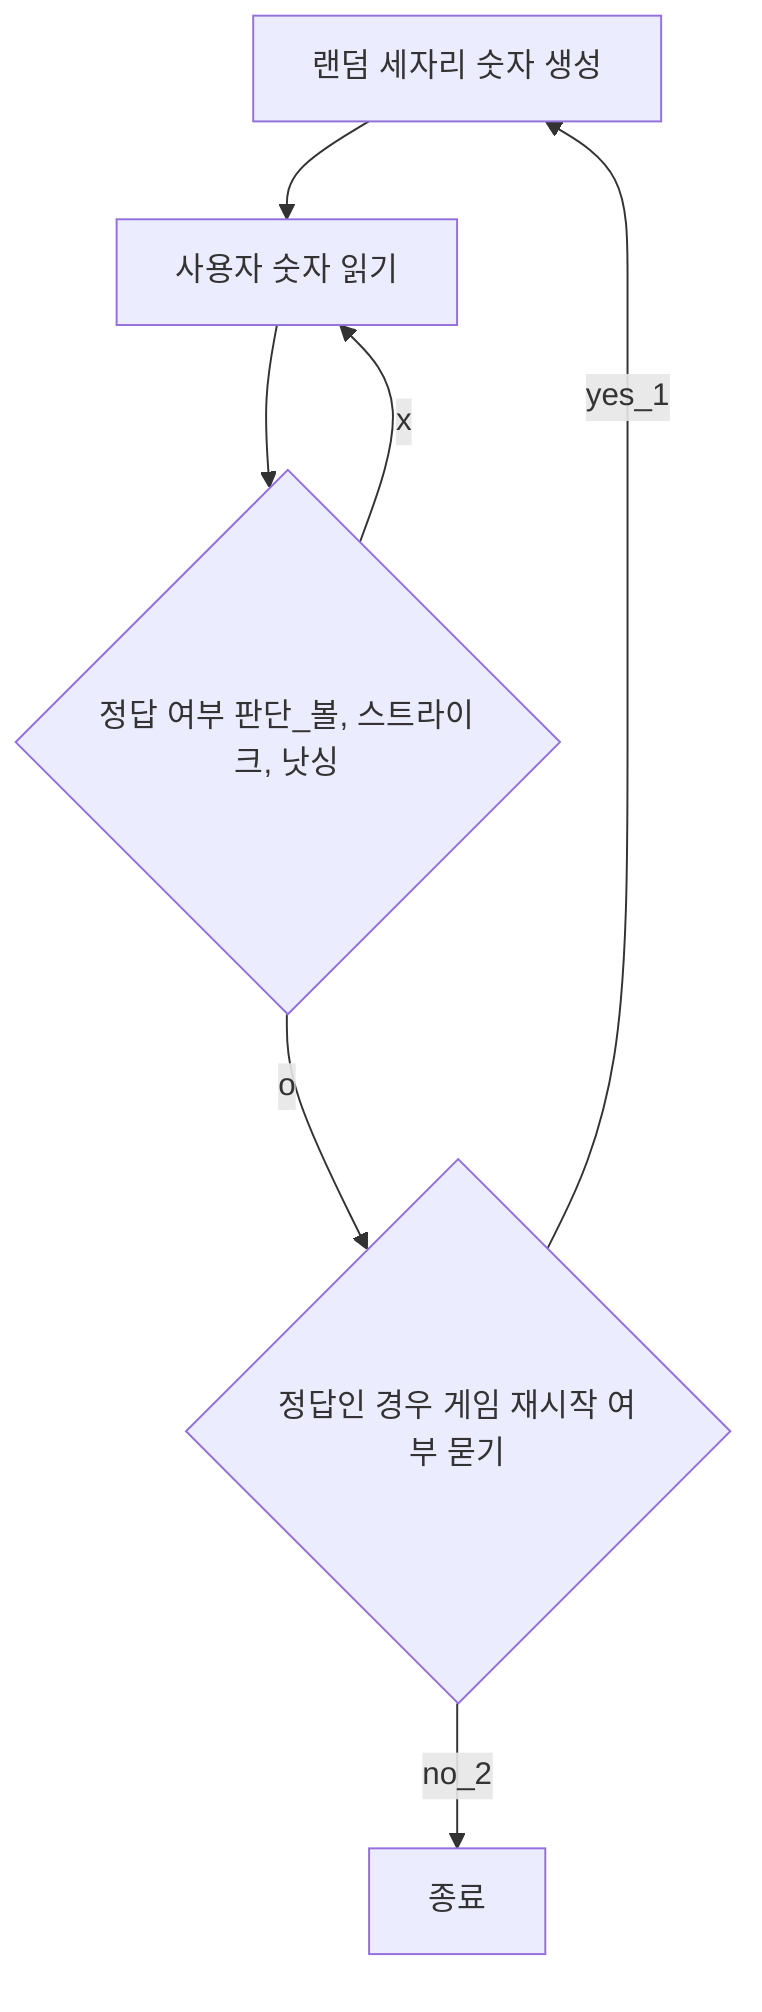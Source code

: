 %% 1 ~ 9 서로  다른 세자리 수
%%같은 수 같은 자리 - 스트라이크
%%같은 수 다른 자리 - 볼
%%같은 수 x - 낫싱
%%컴퓨터 - 랜덤 세 자리 숫자 생성
%%사용자 - 세 자리 숫자 입력
%%게임 재시작/종료 구분
flowchart
    A1[랜덤 세자리 숫자 생성]
    A2[사용자 숫자 읽기]
    A3{정답 여부 판단_볼, 스트라이크, 낫싱}
    A4{정답인 경우 게임 재시작 여부 묻기}
    EXIT[종료]
    A1 --> A2 --> A3
    A3 -->|o| A4
    A3 -->|x| A2
    A4 -->|yes_1| A1
    A4 -->|no_2| EXIT